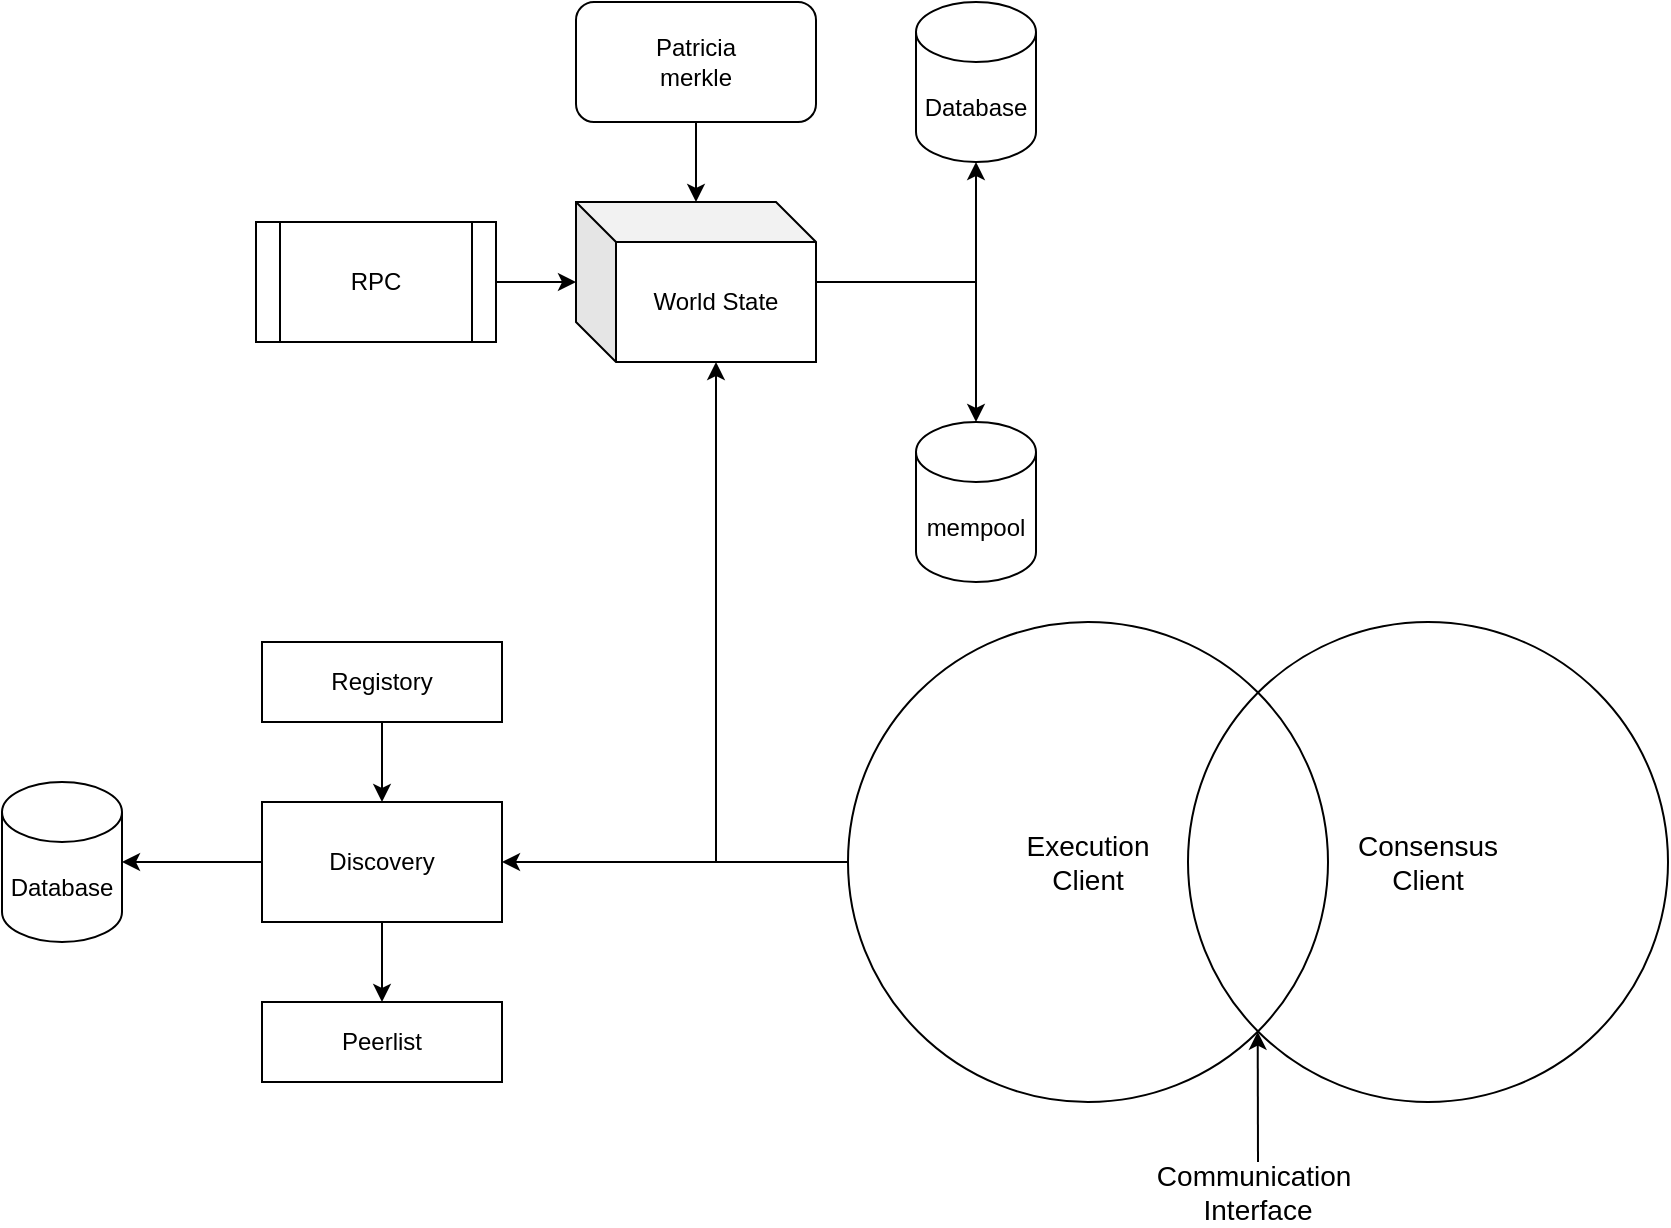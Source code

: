 <mxfile version="24.0.6" type="github">
  <diagram name="Page-1" id="kQMQTXATmenSAZyp5msM">
    <mxGraphModel dx="2187" dy="677" grid="1" gridSize="10" guides="1" tooltips="1" connect="1" arrows="1" fold="1" page="1" pageScale="1" pageWidth="850" pageHeight="1100" math="0" shadow="0">
      <root>
        <mxCell id="0" />
        <mxCell id="1" parent="0" />
        <mxCell id="oUvKnUqJZTMTFXycQhW--2" value="&lt;font style=&quot;font-size: 14px;&quot;&gt;Consensus&lt;/font&gt;&lt;div style=&quot;font-size: 14px;&quot;&gt;&lt;font style=&quot;font-size: 14px;&quot;&gt;Client&lt;/font&gt;&lt;/div&gt;" style="ellipse;whiteSpace=wrap;html=1;aspect=fixed;fillColor=none;" vertex="1" parent="1">
          <mxGeometry x="-40" y="310" width="240" height="240" as="geometry" />
        </mxCell>
        <mxCell id="oUvKnUqJZTMTFXycQhW--7" value="" style="edgeStyle=orthogonalEdgeStyle;rounded=0;orthogonalLoop=1;jettySize=auto;html=1;" edge="1" parent="1" source="oUvKnUqJZTMTFXycQhW--1" target="oUvKnUqJZTMTFXycQhW--6">
          <mxGeometry relative="1" as="geometry" />
        </mxCell>
        <mxCell id="oUvKnUqJZTMTFXycQhW--1" value="&lt;font style=&quot;font-size: 14px;&quot;&gt;Execution&lt;br&gt;Client&lt;/font&gt;" style="ellipse;whiteSpace=wrap;html=1;aspect=fixed;fillColor=none;" vertex="1" parent="1">
          <mxGeometry x="-210" y="310" width="240" height="240" as="geometry" />
        </mxCell>
        <mxCell id="oUvKnUqJZTMTFXycQhW--4" value="" style="endArrow=classic;html=1;rounded=0;entryX=1;entryY=1;entryDx=0;entryDy=0;" edge="1" parent="1" target="oUvKnUqJZTMTFXycQhW--1">
          <mxGeometry width="50" height="50" relative="1" as="geometry">
            <mxPoint x="-5" y="580" as="sourcePoint" />
            <mxPoint x="40" y="590" as="targetPoint" />
          </mxGeometry>
        </mxCell>
        <mxCell id="oUvKnUqJZTMTFXycQhW--5" value="&lt;font style=&quot;font-size: 14px;&quot;&gt;Communication&amp;nbsp; Interface&lt;/font&gt;" style="text;html=1;align=center;verticalAlign=middle;whiteSpace=wrap;rounded=0;" vertex="1" parent="1">
          <mxGeometry x="-35" y="580" width="60" height="30" as="geometry" />
        </mxCell>
        <mxCell id="oUvKnUqJZTMTFXycQhW--11" value="" style="edgeStyle=orthogonalEdgeStyle;rounded=0;orthogonalLoop=1;jettySize=auto;html=1;" edge="1" parent="1" source="oUvKnUqJZTMTFXycQhW--6" target="oUvKnUqJZTMTFXycQhW--10">
          <mxGeometry relative="1" as="geometry" />
        </mxCell>
        <mxCell id="oUvKnUqJZTMTFXycQhW--15" value="" style="edgeStyle=orthogonalEdgeStyle;rounded=0;orthogonalLoop=1;jettySize=auto;html=1;" edge="1" parent="1" source="oUvKnUqJZTMTFXycQhW--6" target="oUvKnUqJZTMTFXycQhW--13">
          <mxGeometry relative="1" as="geometry" />
        </mxCell>
        <mxCell id="oUvKnUqJZTMTFXycQhW--6" value="Discovery" style="whiteSpace=wrap;html=1;fillColor=none;" vertex="1" parent="1">
          <mxGeometry x="-503" y="400" width="120" height="60" as="geometry" />
        </mxCell>
        <mxCell id="oUvKnUqJZTMTFXycQhW--10" value="Database" style="shape=cylinder3;whiteSpace=wrap;html=1;boundedLbl=1;backgroundOutline=1;size=15;" vertex="1" parent="1">
          <mxGeometry x="-633" y="390" width="60" height="80" as="geometry" />
        </mxCell>
        <mxCell id="oUvKnUqJZTMTFXycQhW--16" value="" style="edgeStyle=orthogonalEdgeStyle;rounded=0;orthogonalLoop=1;jettySize=auto;html=1;" edge="1" parent="1" source="oUvKnUqJZTMTFXycQhW--12" target="oUvKnUqJZTMTFXycQhW--6">
          <mxGeometry relative="1" as="geometry" />
        </mxCell>
        <mxCell id="oUvKnUqJZTMTFXycQhW--12" value="Registory" style="whiteSpace=wrap;html=1;fillColor=none;" vertex="1" parent="1">
          <mxGeometry x="-503" y="320" width="120" height="40" as="geometry" />
        </mxCell>
        <mxCell id="oUvKnUqJZTMTFXycQhW--13" value="Peerlist" style="whiteSpace=wrap;html=1;fillColor=none;" vertex="1" parent="1">
          <mxGeometry x="-503" y="500" width="120" height="40" as="geometry" />
        </mxCell>
        <mxCell id="oUvKnUqJZTMTFXycQhW--30" value="" style="edgeStyle=orthogonalEdgeStyle;rounded=0;orthogonalLoop=1;jettySize=auto;html=1;" edge="1" parent="1" source="oUvKnUqJZTMTFXycQhW--17" target="oUvKnUqJZTMTFXycQhW--29">
          <mxGeometry relative="1" as="geometry" />
        </mxCell>
        <mxCell id="oUvKnUqJZTMTFXycQhW--17" value="World State" style="shape=cube;whiteSpace=wrap;html=1;boundedLbl=1;backgroundOutline=1;darkOpacity=0.05;darkOpacity2=0.1;" vertex="1" parent="1">
          <mxGeometry x="-346" y="100" width="120" height="80" as="geometry" />
        </mxCell>
        <mxCell id="oUvKnUqJZTMTFXycQhW--21" style="edgeStyle=orthogonalEdgeStyle;rounded=0;orthogonalLoop=1;jettySize=auto;html=1;entryX=0;entryY=0;entryDx=70;entryDy=80;entryPerimeter=0;" edge="1" parent="1" source="oUvKnUqJZTMTFXycQhW--1" target="oUvKnUqJZTMTFXycQhW--17">
          <mxGeometry relative="1" as="geometry" />
        </mxCell>
        <mxCell id="oUvKnUqJZTMTFXycQhW--28" style="edgeStyle=orthogonalEdgeStyle;rounded=0;orthogonalLoop=1;jettySize=auto;html=1;" edge="1" parent="1" source="oUvKnUqJZTMTFXycQhW--24" target="oUvKnUqJZTMTFXycQhW--17">
          <mxGeometry relative="1" as="geometry" />
        </mxCell>
        <mxCell id="oUvKnUqJZTMTFXycQhW--24" value="RPC" style="shape=process;whiteSpace=wrap;html=1;backgroundOutline=1;" vertex="1" parent="1">
          <mxGeometry x="-506" y="110" width="120" height="60" as="geometry" />
        </mxCell>
        <mxCell id="oUvKnUqJZTMTFXycQhW--26" value="" style="edgeStyle=orthogonalEdgeStyle;rounded=0;orthogonalLoop=1;jettySize=auto;html=1;" edge="1" parent="1" source="oUvKnUqJZTMTFXycQhW--25" target="oUvKnUqJZTMTFXycQhW--17">
          <mxGeometry relative="1" as="geometry" />
        </mxCell>
        <mxCell id="oUvKnUqJZTMTFXycQhW--25" value="Patricia&lt;br&gt;merkle" style="rounded=1;whiteSpace=wrap;html=1;" vertex="1" parent="1">
          <mxGeometry x="-346" width="120" height="60" as="geometry" />
        </mxCell>
        <mxCell id="oUvKnUqJZTMTFXycQhW--29" value="Database" style="shape=cylinder3;whiteSpace=wrap;html=1;boundedLbl=1;backgroundOutline=1;size=15;" vertex="1" parent="1">
          <mxGeometry x="-176" width="60" height="80" as="geometry" />
        </mxCell>
        <mxCell id="oUvKnUqJZTMTFXycQhW--31" value="mempool" style="shape=cylinder3;whiteSpace=wrap;html=1;boundedLbl=1;backgroundOutline=1;size=15;" vertex="1" parent="1">
          <mxGeometry x="-176" y="210" width="60" height="80" as="geometry" />
        </mxCell>
        <mxCell id="oUvKnUqJZTMTFXycQhW--32" style="edgeStyle=orthogonalEdgeStyle;rounded=0;orthogonalLoop=1;jettySize=auto;html=1;entryX=0.5;entryY=0;entryDx=0;entryDy=0;entryPerimeter=0;" edge="1" parent="1" source="oUvKnUqJZTMTFXycQhW--17" target="oUvKnUqJZTMTFXycQhW--31">
          <mxGeometry relative="1" as="geometry" />
        </mxCell>
      </root>
    </mxGraphModel>
  </diagram>
</mxfile>
